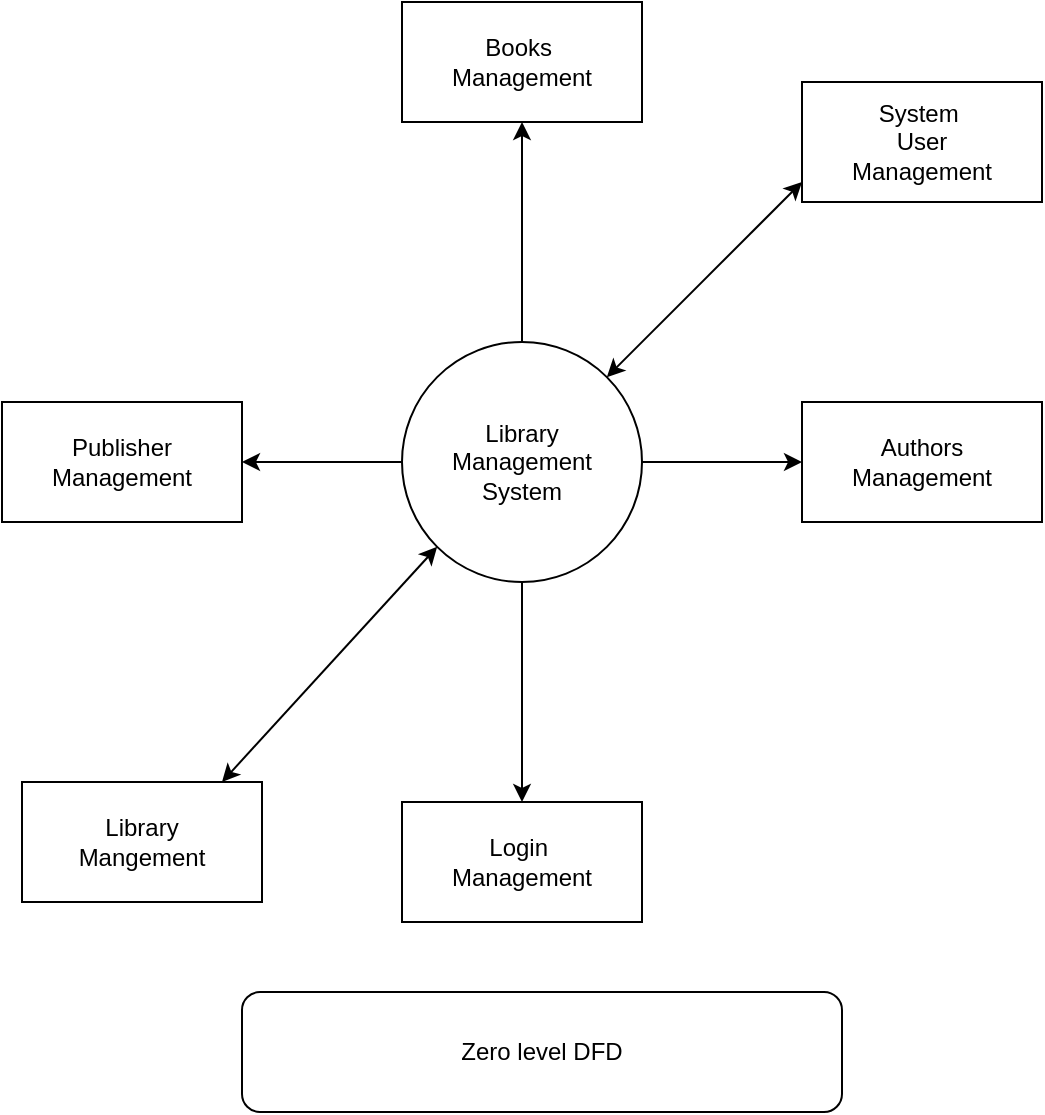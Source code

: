 <mxfile version="21.7.2" type="github">
  <diagram id="C5RBs43oDa-KdzZeNtuy" name="Page-1">
    <mxGraphModel dx="1114" dy="578" grid="1" gridSize="10" guides="1" tooltips="1" connect="1" arrows="1" fold="1" page="1" pageScale="1" pageWidth="827" pageHeight="1169" math="0" shadow="0">
      <root>
        <mxCell id="WIyWlLk6GJQsqaUBKTNV-0" />
        <mxCell id="WIyWlLk6GJQsqaUBKTNV-1" parent="WIyWlLk6GJQsqaUBKTNV-0" />
        <mxCell id="nhABn0sEVQEOVV0ZQR1v-2" value="" style="edgeStyle=orthogonalEdgeStyle;rounded=0;orthogonalLoop=1;jettySize=auto;html=1;" edge="1" parent="WIyWlLk6GJQsqaUBKTNV-1" source="nhABn0sEVQEOVV0ZQR1v-0" target="nhABn0sEVQEOVV0ZQR1v-1">
          <mxGeometry relative="1" as="geometry" />
        </mxCell>
        <mxCell id="nhABn0sEVQEOVV0ZQR1v-4" value="" style="edgeStyle=orthogonalEdgeStyle;rounded=0;orthogonalLoop=1;jettySize=auto;html=1;" edge="1" parent="WIyWlLk6GJQsqaUBKTNV-1" source="nhABn0sEVQEOVV0ZQR1v-0" target="nhABn0sEVQEOVV0ZQR1v-3">
          <mxGeometry relative="1" as="geometry" />
        </mxCell>
        <mxCell id="nhABn0sEVQEOVV0ZQR1v-6" value="" style="edgeStyle=orthogonalEdgeStyle;rounded=0;orthogonalLoop=1;jettySize=auto;html=1;" edge="1" parent="WIyWlLk6GJQsqaUBKTNV-1" source="nhABn0sEVQEOVV0ZQR1v-0" target="nhABn0sEVQEOVV0ZQR1v-5">
          <mxGeometry relative="1" as="geometry" />
        </mxCell>
        <mxCell id="nhABn0sEVQEOVV0ZQR1v-8" value="" style="edgeStyle=orthogonalEdgeStyle;rounded=0;orthogonalLoop=1;jettySize=auto;html=1;" edge="1" parent="WIyWlLk6GJQsqaUBKTNV-1" source="nhABn0sEVQEOVV0ZQR1v-0" target="nhABn0sEVQEOVV0ZQR1v-7">
          <mxGeometry relative="1" as="geometry" />
        </mxCell>
        <mxCell id="nhABn0sEVQEOVV0ZQR1v-0" value="Library&lt;br&gt;Management&lt;br&gt;System" style="ellipse;whiteSpace=wrap;html=1;aspect=fixed;" vertex="1" parent="WIyWlLk6GJQsqaUBKTNV-1">
          <mxGeometry x="350" y="260" width="120" height="120" as="geometry" />
        </mxCell>
        <mxCell id="nhABn0sEVQEOVV0ZQR1v-1" value="Authors&lt;br&gt;Management" style="whiteSpace=wrap;html=1;" vertex="1" parent="WIyWlLk6GJQsqaUBKTNV-1">
          <mxGeometry x="550" y="290" width="120" height="60" as="geometry" />
        </mxCell>
        <mxCell id="nhABn0sEVQEOVV0ZQR1v-3" value="Books&amp;nbsp;&lt;br&gt;Management&lt;br&gt;" style="whiteSpace=wrap;html=1;" vertex="1" parent="WIyWlLk6GJQsqaUBKTNV-1">
          <mxGeometry x="350" y="90" width="120" height="60" as="geometry" />
        </mxCell>
        <mxCell id="nhABn0sEVQEOVV0ZQR1v-5" value="Login&amp;nbsp;&lt;br&gt;Management" style="whiteSpace=wrap;html=1;" vertex="1" parent="WIyWlLk6GJQsqaUBKTNV-1">
          <mxGeometry x="350" y="490" width="120" height="60" as="geometry" />
        </mxCell>
        <mxCell id="nhABn0sEVQEOVV0ZQR1v-7" value="Publisher&lt;br&gt;Management" style="whiteSpace=wrap;html=1;" vertex="1" parent="WIyWlLk6GJQsqaUBKTNV-1">
          <mxGeometry x="150" y="290" width="120" height="60" as="geometry" />
        </mxCell>
        <mxCell id="nhABn0sEVQEOVV0ZQR1v-10" value="" style="endArrow=classic;startArrow=classic;html=1;rounded=0;exitX=1;exitY=0;exitDx=0;exitDy=0;" edge="1" parent="WIyWlLk6GJQsqaUBKTNV-1" source="nhABn0sEVQEOVV0ZQR1v-0">
          <mxGeometry width="50" height="50" relative="1" as="geometry">
            <mxPoint x="390" y="330" as="sourcePoint" />
            <mxPoint x="550" y="180" as="targetPoint" />
            <Array as="points" />
          </mxGeometry>
        </mxCell>
        <mxCell id="nhABn0sEVQEOVV0ZQR1v-11" value="System&amp;nbsp;&lt;br&gt;User&lt;br&gt;Management" style="rounded=0;whiteSpace=wrap;html=1;" vertex="1" parent="WIyWlLk6GJQsqaUBKTNV-1">
          <mxGeometry x="550" y="130" width="120" height="60" as="geometry" />
        </mxCell>
        <mxCell id="nhABn0sEVQEOVV0ZQR1v-13" value="" style="endArrow=classic;startArrow=classic;html=1;rounded=0;entryX=0;entryY=1;entryDx=0;entryDy=0;" edge="1" parent="WIyWlLk6GJQsqaUBKTNV-1" target="nhABn0sEVQEOVV0ZQR1v-0">
          <mxGeometry width="50" height="50" relative="1" as="geometry">
            <mxPoint x="260" y="480" as="sourcePoint" />
            <mxPoint x="440" y="280" as="targetPoint" />
          </mxGeometry>
        </mxCell>
        <mxCell id="nhABn0sEVQEOVV0ZQR1v-14" value="Library&lt;br&gt;Mangement" style="rounded=0;whiteSpace=wrap;html=1;" vertex="1" parent="WIyWlLk6GJQsqaUBKTNV-1">
          <mxGeometry x="160" y="480" width="120" height="60" as="geometry" />
        </mxCell>
        <mxCell id="nhABn0sEVQEOVV0ZQR1v-15" value="Zero level DFD" style="rounded=1;whiteSpace=wrap;html=1;" vertex="1" parent="WIyWlLk6GJQsqaUBKTNV-1">
          <mxGeometry x="270" y="585" width="300" height="60" as="geometry" />
        </mxCell>
      </root>
    </mxGraphModel>
  </diagram>
</mxfile>

